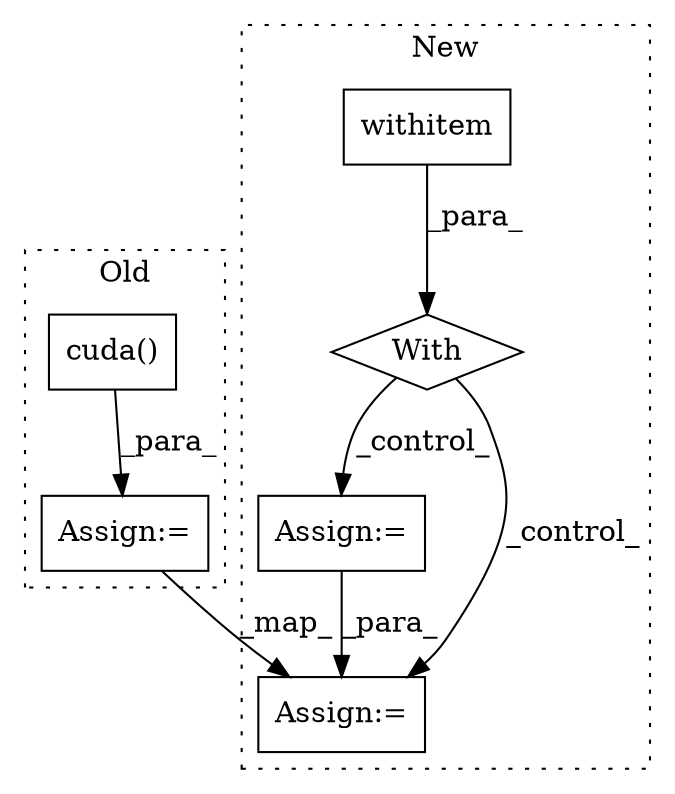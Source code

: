 digraph G {
subgraph cluster0 {
1 [label="cuda()" a="75" s="6102" l="52" shape="box"];
5 [label="Assign:=" a="68" s="6099" l="3" shape="box"];
label = "Old";
style="dotted";
}
subgraph cluster1 {
2 [label="With" a="39" s="5947,5957" l="5,28" shape="diamond"];
3 [label="withitem" a="49" s="5952" l="5" shape="box"];
4 [label="Assign:=" a="68" s="6082" l="3" shape="box"];
6 [label="Assign:=" a="68" s="6220" l="3" shape="box"];
label = "New";
style="dotted";
}
1 -> 5 [label="_para_"];
2 -> 4 [label="_control_"];
2 -> 6 [label="_control_"];
3 -> 2 [label="_para_"];
4 -> 6 [label="_para_"];
5 -> 6 [label="_map_"];
}
